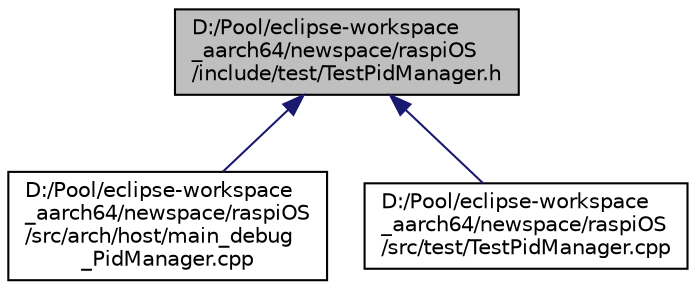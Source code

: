 digraph "D:/Pool/eclipse-workspace_aarch64/newspace/raspiOS/include/test/TestPidManager.h"
{
  edge [fontname="Helvetica",fontsize="10",labelfontname="Helvetica",labelfontsize="10"];
  node [fontname="Helvetica",fontsize="10",shape=record];
  Node2625 [label="D:/Pool/eclipse-workspace\l_aarch64/newspace/raspiOS\l/include/test/TestPidManager.h",height=0.2,width=0.4,color="black", fillcolor="grey75", style="filled", fontcolor="black"];
  Node2625 -> Node2626 [dir="back",color="midnightblue",fontsize="10",style="solid",fontname="Helvetica"];
  Node2626 [label="D:/Pool/eclipse-workspace\l_aarch64/newspace/raspiOS\l/src/arch/host/main_debug\l_PidManager.cpp",height=0.2,width=0.4,color="black", fillcolor="white", style="filled",URL="$d1/d40/main__debug___pid_manager_8cpp.html"];
  Node2625 -> Node2627 [dir="back",color="midnightblue",fontsize="10",style="solid",fontname="Helvetica"];
  Node2627 [label="D:/Pool/eclipse-workspace\l_aarch64/newspace/raspiOS\l/src/test/TestPidManager.cpp",height=0.2,width=0.4,color="black", fillcolor="white", style="filled",URL="$d9/d4f/_test_pid_manager_8cpp.html"];
}

